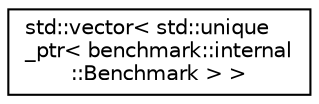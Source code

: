 digraph "Graphical Class Hierarchy"
{
  edge [fontname="Helvetica",fontsize="10",labelfontname="Helvetica",labelfontsize="10"];
  node [fontname="Helvetica",fontsize="10",shape=record];
  rankdir="LR";
  Node0 [label="std::vector\< std::unique\l_ptr\< benchmark::internal\l::Benchmark \> \>",height=0.2,width=0.4,color="black", fillcolor="white", style="filled",URL="$classstd_1_1vector.html"];
}
